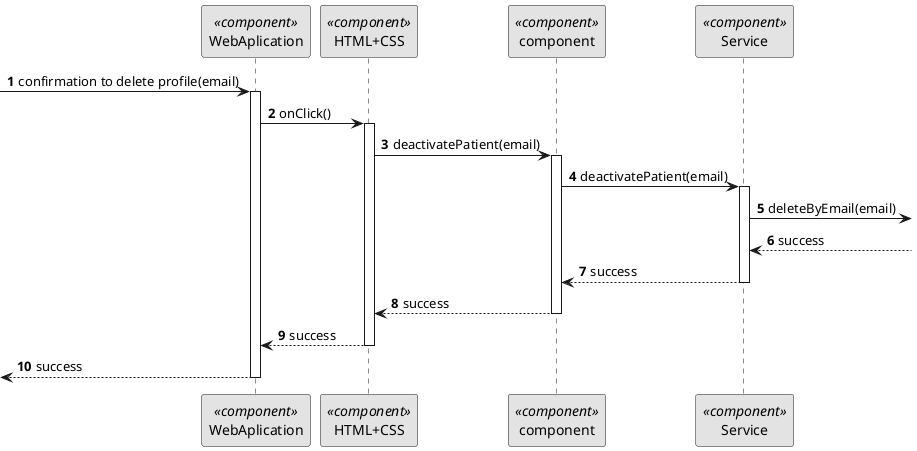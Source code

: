 @startuml 5.1.3
skinparam monochrome true
skinparam packageStyle rectangle
skinparam shadowing false

autonumber

participant "WebAplication" as FE <<component>>
participant "HTML+CSS" as HT <<component>>
participant "component" as CM <<component>>
participant "Service" as SERV <<component>>

-> FE : confirmation to delete profile(email)
activate FE

FE -> HT : onClick()
activate HT
HT -> CM : deactivatePatient(email)
activate CM

CM -> SERV: deactivatePatient(email)
activate SERV

 SERV -> : deleteByEmail(email)

 SERV <-- : success


 SERV --> CM : success

deactivate SERV

CM --> HT : success 
deactivate CM

HT --> FE : success
deactivate HT


<-- FE  : success 

deactivate FE




@enduml